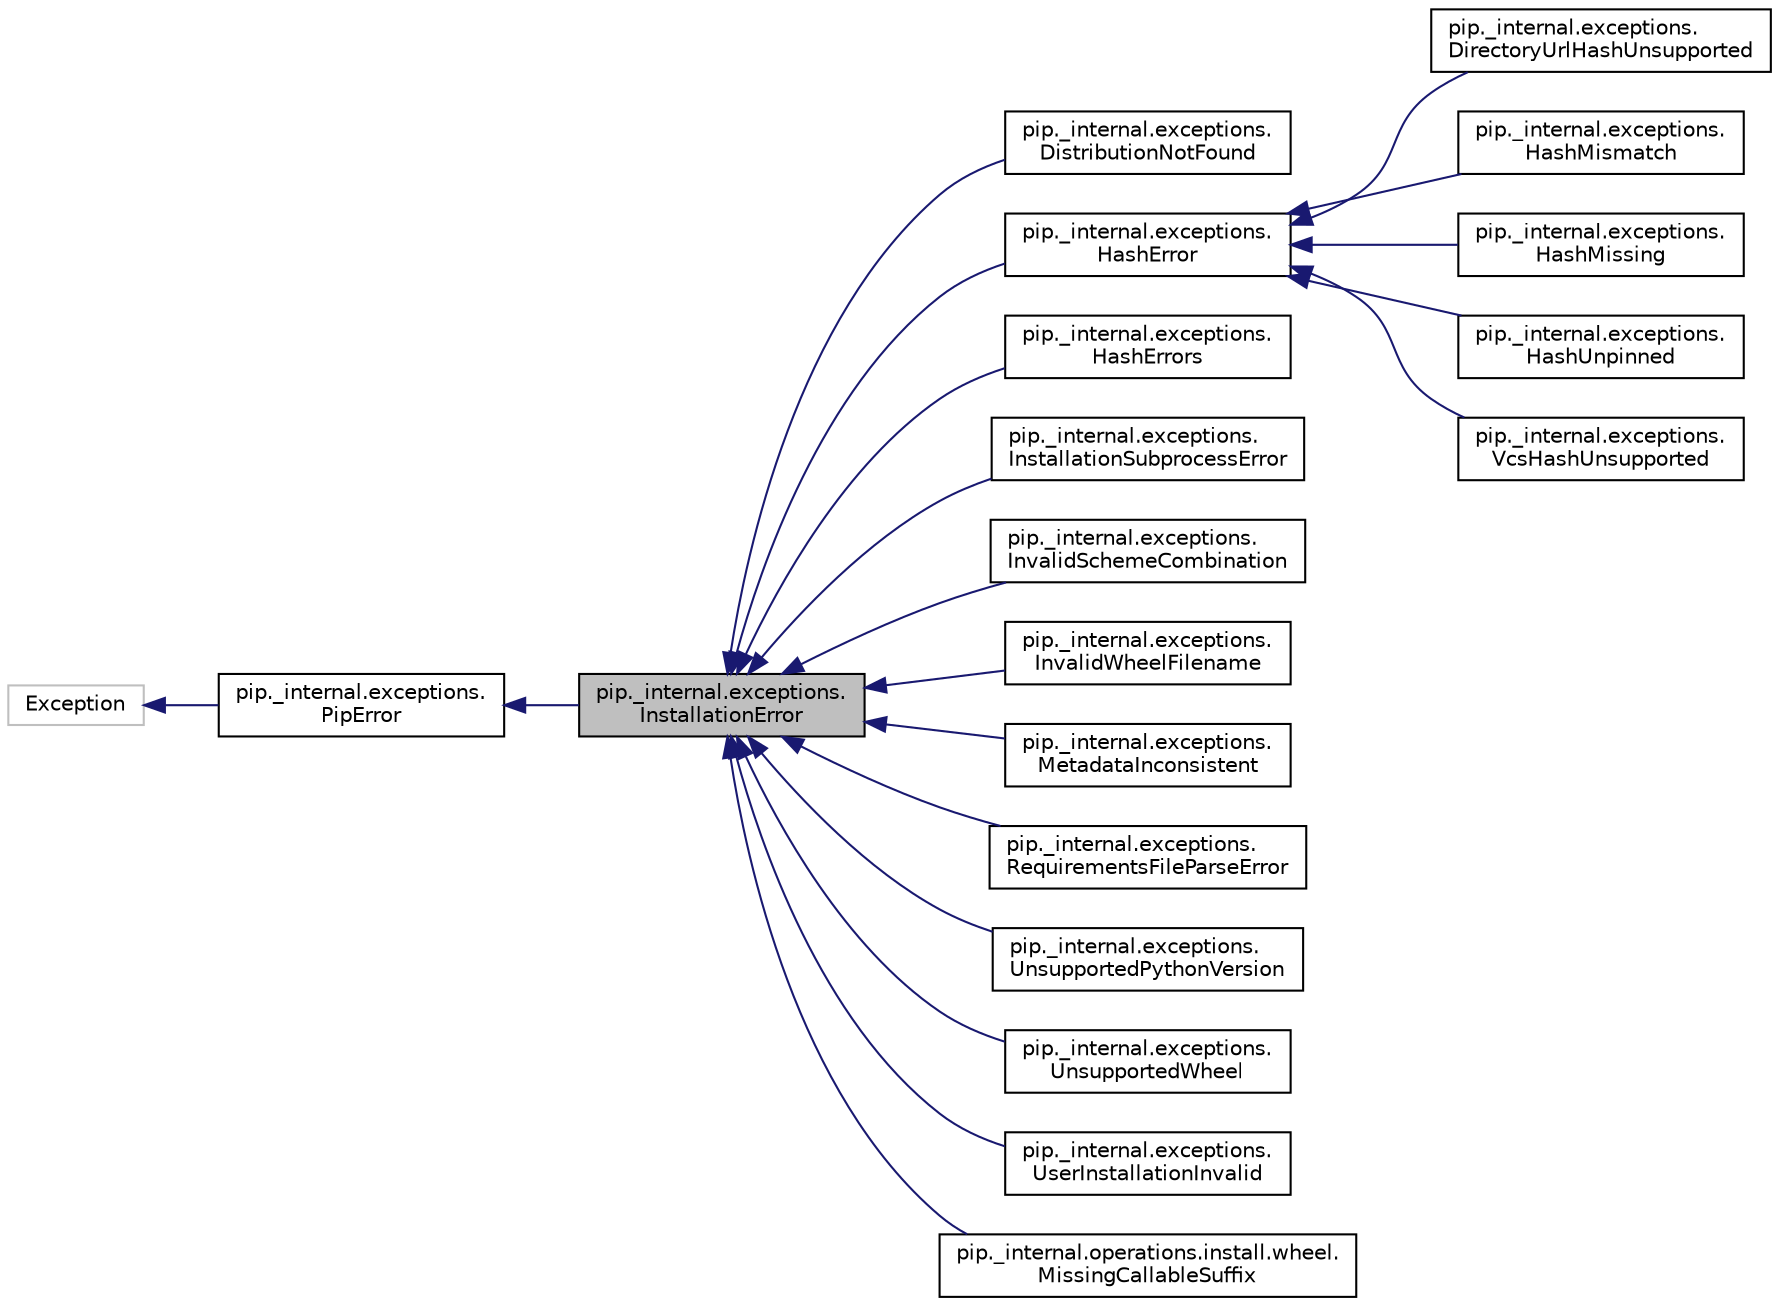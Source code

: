 digraph "pip._internal.exceptions.InstallationError"
{
 // LATEX_PDF_SIZE
  edge [fontname="Helvetica",fontsize="10",labelfontname="Helvetica",labelfontsize="10"];
  node [fontname="Helvetica",fontsize="10",shape=record];
  rankdir="LR";
  Node1 [label="pip._internal.exceptions.\lInstallationError",height=0.2,width=0.4,color="black", fillcolor="grey75", style="filled", fontcolor="black",tooltip=" "];
  Node2 -> Node1 [dir="back",color="midnightblue",fontsize="10",style="solid"];
  Node2 [label="pip._internal.exceptions.\lPipError",height=0.2,width=0.4,color="black", fillcolor="white", style="filled",URL="$classpip_1_1__internal_1_1exceptions_1_1_pip_error.html",tooltip=" "];
  Node3 -> Node2 [dir="back",color="midnightblue",fontsize="10",style="solid"];
  Node3 [label="Exception",height=0.2,width=0.4,color="grey75", fillcolor="white", style="filled",tooltip=" "];
  Node1 -> Node4 [dir="back",color="midnightblue",fontsize="10",style="solid"];
  Node4 [label="pip._internal.exceptions.\lDistributionNotFound",height=0.2,width=0.4,color="black", fillcolor="white", style="filled",URL="$classpip_1_1__internal_1_1exceptions_1_1_distribution_not_found.html",tooltip=" "];
  Node1 -> Node5 [dir="back",color="midnightblue",fontsize="10",style="solid"];
  Node5 [label="pip._internal.exceptions.\lHashError",height=0.2,width=0.4,color="black", fillcolor="white", style="filled",URL="$classpip_1_1__internal_1_1exceptions_1_1_hash_error.html",tooltip=" "];
  Node5 -> Node6 [dir="back",color="midnightblue",fontsize="10",style="solid"];
  Node6 [label="pip._internal.exceptions.\lDirectoryUrlHashUnsupported",height=0.2,width=0.4,color="black", fillcolor="white", style="filled",URL="$classpip_1_1__internal_1_1exceptions_1_1_directory_url_hash_unsupported.html",tooltip=" "];
  Node5 -> Node7 [dir="back",color="midnightblue",fontsize="10",style="solid"];
  Node7 [label="pip._internal.exceptions.\lHashMismatch",height=0.2,width=0.4,color="black", fillcolor="white", style="filled",URL="$classpip_1_1__internal_1_1exceptions_1_1_hash_mismatch.html",tooltip=" "];
  Node5 -> Node8 [dir="back",color="midnightblue",fontsize="10",style="solid"];
  Node8 [label="pip._internal.exceptions.\lHashMissing",height=0.2,width=0.4,color="black", fillcolor="white", style="filled",URL="$classpip_1_1__internal_1_1exceptions_1_1_hash_missing.html",tooltip=" "];
  Node5 -> Node9 [dir="back",color="midnightblue",fontsize="10",style="solid"];
  Node9 [label="pip._internal.exceptions.\lHashUnpinned",height=0.2,width=0.4,color="black", fillcolor="white", style="filled",URL="$classpip_1_1__internal_1_1exceptions_1_1_hash_unpinned.html",tooltip=" "];
  Node5 -> Node10 [dir="back",color="midnightblue",fontsize="10",style="solid"];
  Node10 [label="pip._internal.exceptions.\lVcsHashUnsupported",height=0.2,width=0.4,color="black", fillcolor="white", style="filled",URL="$classpip_1_1__internal_1_1exceptions_1_1_vcs_hash_unsupported.html",tooltip=" "];
  Node1 -> Node11 [dir="back",color="midnightblue",fontsize="10",style="solid"];
  Node11 [label="pip._internal.exceptions.\lHashErrors",height=0.2,width=0.4,color="black", fillcolor="white", style="filled",URL="$classpip_1_1__internal_1_1exceptions_1_1_hash_errors.html",tooltip=" "];
  Node1 -> Node12 [dir="back",color="midnightblue",fontsize="10",style="solid"];
  Node12 [label="pip._internal.exceptions.\lInstallationSubprocessError",height=0.2,width=0.4,color="black", fillcolor="white", style="filled",URL="$classpip_1_1__internal_1_1exceptions_1_1_installation_subprocess_error.html",tooltip=" "];
  Node1 -> Node13 [dir="back",color="midnightblue",fontsize="10",style="solid"];
  Node13 [label="pip._internal.exceptions.\lInvalidSchemeCombination",height=0.2,width=0.4,color="black", fillcolor="white", style="filled",URL="$classpip_1_1__internal_1_1exceptions_1_1_invalid_scheme_combination.html",tooltip=" "];
  Node1 -> Node14 [dir="back",color="midnightblue",fontsize="10",style="solid"];
  Node14 [label="pip._internal.exceptions.\lInvalidWheelFilename",height=0.2,width=0.4,color="black", fillcolor="white", style="filled",URL="$classpip_1_1__internal_1_1exceptions_1_1_invalid_wheel_filename.html",tooltip=" "];
  Node1 -> Node15 [dir="back",color="midnightblue",fontsize="10",style="solid"];
  Node15 [label="pip._internal.exceptions.\lMetadataInconsistent",height=0.2,width=0.4,color="black", fillcolor="white", style="filled",URL="$classpip_1_1__internal_1_1exceptions_1_1_metadata_inconsistent.html",tooltip=" "];
  Node1 -> Node16 [dir="back",color="midnightblue",fontsize="10",style="solid"];
  Node16 [label="pip._internal.exceptions.\lRequirementsFileParseError",height=0.2,width=0.4,color="black", fillcolor="white", style="filled",URL="$classpip_1_1__internal_1_1exceptions_1_1_requirements_file_parse_error.html",tooltip=" "];
  Node1 -> Node17 [dir="back",color="midnightblue",fontsize="10",style="solid"];
  Node17 [label="pip._internal.exceptions.\lUnsupportedPythonVersion",height=0.2,width=0.4,color="black", fillcolor="white", style="filled",URL="$classpip_1_1__internal_1_1exceptions_1_1_unsupported_python_version.html",tooltip=" "];
  Node1 -> Node18 [dir="back",color="midnightblue",fontsize="10",style="solid"];
  Node18 [label="pip._internal.exceptions.\lUnsupportedWheel",height=0.2,width=0.4,color="black", fillcolor="white", style="filled",URL="$classpip_1_1__internal_1_1exceptions_1_1_unsupported_wheel.html",tooltip=" "];
  Node1 -> Node19 [dir="back",color="midnightblue",fontsize="10",style="solid"];
  Node19 [label="pip._internal.exceptions.\lUserInstallationInvalid",height=0.2,width=0.4,color="black", fillcolor="white", style="filled",URL="$classpip_1_1__internal_1_1exceptions_1_1_user_installation_invalid.html",tooltip=" "];
  Node1 -> Node20 [dir="back",color="midnightblue",fontsize="10",style="solid"];
  Node20 [label="pip._internal.operations.install.wheel.\lMissingCallableSuffix",height=0.2,width=0.4,color="black", fillcolor="white", style="filled",URL="$classpip_1_1__internal_1_1operations_1_1install_1_1wheel_1_1_missing_callable_suffix.html",tooltip=" "];
}
